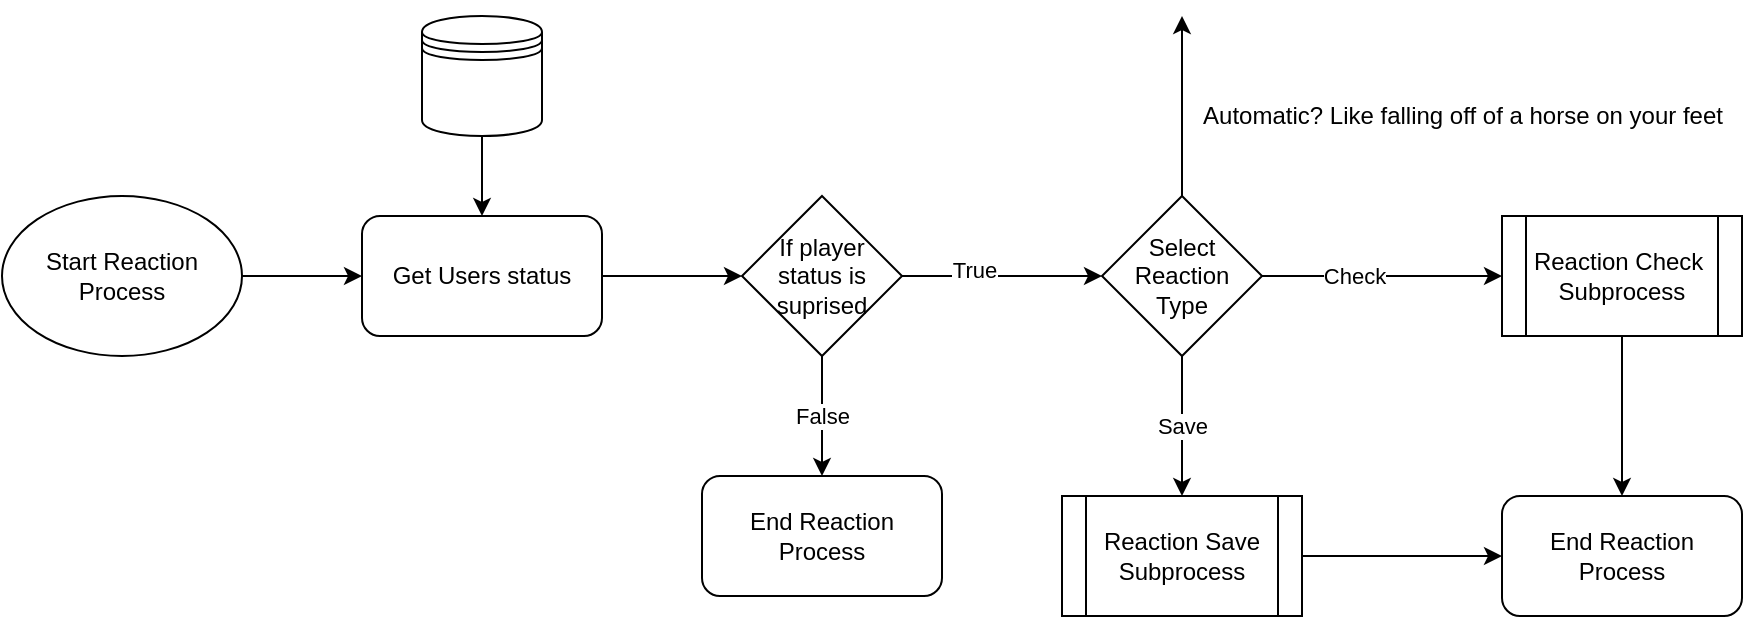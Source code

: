 <mxfile version="13.7.9" type="device"><diagram id="C5RBs43oDa-KdzZeNtuy" name="Page-1"><mxGraphModel dx="1264" dy="592" grid="1" gridSize="10" guides="1" tooltips="1" connect="1" arrows="1" fold="1" page="1" pageScale="1" pageWidth="827" pageHeight="1169" math="0" shadow="0"><root><mxCell id="WIyWlLk6GJQsqaUBKTNV-0"/><mxCell id="WIyWlLk6GJQsqaUBKTNV-1" parent="WIyWlLk6GJQsqaUBKTNV-0"/><mxCell id="TMKWKW0hOw8kPRzNUPPc-3" style="edgeStyle=orthogonalEdgeStyle;rounded=0;orthogonalLoop=1;jettySize=auto;html=1;" edge="1" parent="WIyWlLk6GJQsqaUBKTNV-1" source="TMKWKW0hOw8kPRzNUPPc-0" target="TMKWKW0hOw8kPRzNUPPc-1"><mxGeometry relative="1" as="geometry"/></mxCell><mxCell id="TMKWKW0hOw8kPRzNUPPc-0" value="Start Reaction Process" style="ellipse;whiteSpace=wrap;html=1;" vertex="1" parent="WIyWlLk6GJQsqaUBKTNV-1"><mxGeometry x="60" y="200" width="120" height="80" as="geometry"/></mxCell><mxCell id="TMKWKW0hOw8kPRzNUPPc-6" style="edgeStyle=orthogonalEdgeStyle;rounded=0;orthogonalLoop=1;jettySize=auto;html=1;" edge="1" parent="WIyWlLk6GJQsqaUBKTNV-1" source="TMKWKW0hOw8kPRzNUPPc-1" target="TMKWKW0hOw8kPRzNUPPc-8"><mxGeometry relative="1" as="geometry"><mxPoint x="440" y="240" as="targetPoint"/></mxGeometry></mxCell><mxCell id="TMKWKW0hOw8kPRzNUPPc-1" value="Get Users status" style="rounded=1;whiteSpace=wrap;html=1;" vertex="1" parent="WIyWlLk6GJQsqaUBKTNV-1"><mxGeometry x="240" y="210" width="120" height="60" as="geometry"/></mxCell><mxCell id="TMKWKW0hOw8kPRzNUPPc-5" style="edgeStyle=orthogonalEdgeStyle;rounded=0;orthogonalLoop=1;jettySize=auto;html=1;" edge="1" parent="WIyWlLk6GJQsqaUBKTNV-1" source="TMKWKW0hOw8kPRzNUPPc-4" target="TMKWKW0hOw8kPRzNUPPc-1"><mxGeometry relative="1" as="geometry"/></mxCell><mxCell id="TMKWKW0hOw8kPRzNUPPc-4" value="" style="shape=datastore;whiteSpace=wrap;html=1;" vertex="1" parent="WIyWlLk6GJQsqaUBKTNV-1"><mxGeometry x="270" y="110" width="60" height="60" as="geometry"/></mxCell><mxCell id="TMKWKW0hOw8kPRzNUPPc-9" style="edgeStyle=orthogonalEdgeStyle;rounded=0;orthogonalLoop=1;jettySize=auto;html=1;entryX=0;entryY=0.5;entryDx=0;entryDy=0;" edge="1" parent="WIyWlLk6GJQsqaUBKTNV-1" source="TMKWKW0hOw8kPRzNUPPc-8" target="TMKWKW0hOw8kPRzNUPPc-16"><mxGeometry relative="1" as="geometry"><mxPoint x="760" y="240" as="targetPoint"/></mxGeometry></mxCell><mxCell id="TMKWKW0hOw8kPRzNUPPc-12" value="True" style="edgeLabel;html=1;align=center;verticalAlign=middle;resizable=0;points=[];" vertex="1" connectable="0" parent="TMKWKW0hOw8kPRzNUPPc-9"><mxGeometry x="-0.277" y="3" relative="1" as="geometry"><mxPoint as="offset"/></mxGeometry></mxCell><mxCell id="TMKWKW0hOw8kPRzNUPPc-11" value="False" style="edgeStyle=orthogonalEdgeStyle;rounded=0;orthogonalLoop=1;jettySize=auto;html=1;" edge="1" parent="WIyWlLk6GJQsqaUBKTNV-1" source="TMKWKW0hOw8kPRzNUPPc-8" target="TMKWKW0hOw8kPRzNUPPc-15"><mxGeometry relative="1" as="geometry"><mxPoint x="470" y="360" as="targetPoint"/></mxGeometry></mxCell><mxCell id="TMKWKW0hOw8kPRzNUPPc-8" value="If player status is suprised" style="rhombus;whiteSpace=wrap;html=1;" vertex="1" parent="WIyWlLk6GJQsqaUBKTNV-1"><mxGeometry x="430" y="200" width="80" height="80" as="geometry"/></mxCell><mxCell id="TMKWKW0hOw8kPRzNUPPc-15" value="End Reaction Process" style="rounded=1;whiteSpace=wrap;html=1;" vertex="1" parent="WIyWlLk6GJQsqaUBKTNV-1"><mxGeometry x="410" y="340" width="120" height="60" as="geometry"/></mxCell><mxCell id="TMKWKW0hOw8kPRzNUPPc-17" style="edgeStyle=orthogonalEdgeStyle;rounded=0;orthogonalLoop=1;jettySize=auto;html=1;entryX=0;entryY=0.5;entryDx=0;entryDy=0;" edge="1" parent="WIyWlLk6GJQsqaUBKTNV-1" source="TMKWKW0hOw8kPRzNUPPc-16" target="TMKWKW0hOw8kPRzNUPPc-22"><mxGeometry relative="1" as="geometry"><mxPoint x="790" y="240" as="targetPoint"/></mxGeometry></mxCell><mxCell id="TMKWKW0hOw8kPRzNUPPc-19" value="Check" style="edgeLabel;html=1;align=center;verticalAlign=middle;resizable=0;points=[];" vertex="1" connectable="0" parent="TMKWKW0hOw8kPRzNUPPc-17"><mxGeometry x="-0.24" relative="1" as="geometry"><mxPoint as="offset"/></mxGeometry></mxCell><mxCell id="TMKWKW0hOw8kPRzNUPPc-18" value="Save" style="edgeStyle=orthogonalEdgeStyle;rounded=0;orthogonalLoop=1;jettySize=auto;html=1;exitX=0.5;exitY=1;exitDx=0;exitDy=0;entryX=0.5;entryY=0;entryDx=0;entryDy=0;" edge="1" parent="WIyWlLk6GJQsqaUBKTNV-1" source="TMKWKW0hOw8kPRzNUPPc-16" target="TMKWKW0hOw8kPRzNUPPc-23"><mxGeometry relative="1" as="geometry"><mxPoint x="650" y="360" as="targetPoint"/></mxGeometry></mxCell><mxCell id="TMKWKW0hOw8kPRzNUPPc-20" style="edgeStyle=orthogonalEdgeStyle;rounded=0;orthogonalLoop=1;jettySize=auto;html=1;exitX=0.5;exitY=0;exitDx=0;exitDy=0;" edge="1" parent="WIyWlLk6GJQsqaUBKTNV-1" source="TMKWKW0hOw8kPRzNUPPc-16"><mxGeometry relative="1" as="geometry"><mxPoint x="650" y="110" as="targetPoint"/></mxGeometry></mxCell><mxCell id="TMKWKW0hOw8kPRzNUPPc-16" value="Select Reaction&lt;br&gt;Type" style="rhombus;whiteSpace=wrap;html=1;" vertex="1" parent="WIyWlLk6GJQsqaUBKTNV-1"><mxGeometry x="610" y="200" width="80" height="80" as="geometry"/></mxCell><mxCell id="TMKWKW0hOw8kPRzNUPPc-21" value="Automatic? Like falling off of a horse on your feet" style="text;html=1;align=center;verticalAlign=middle;resizable=0;points=[];autosize=1;" vertex="1" parent="WIyWlLk6GJQsqaUBKTNV-1"><mxGeometry x="650" y="150" width="280" height="20" as="geometry"/></mxCell><mxCell id="TMKWKW0hOw8kPRzNUPPc-25" style="edgeStyle=orthogonalEdgeStyle;rounded=0;orthogonalLoop=1;jettySize=auto;html=1;exitX=0.5;exitY=1;exitDx=0;exitDy=0;entryX=0.5;entryY=0;entryDx=0;entryDy=0;" edge="1" parent="WIyWlLk6GJQsqaUBKTNV-1" source="TMKWKW0hOw8kPRzNUPPc-22" target="TMKWKW0hOw8kPRzNUPPc-24"><mxGeometry relative="1" as="geometry"/></mxCell><mxCell id="TMKWKW0hOw8kPRzNUPPc-22" value="Reaction Check&amp;nbsp;&lt;br&gt;Subprocess" style="shape=process;whiteSpace=wrap;html=1;backgroundOutline=1;" vertex="1" parent="WIyWlLk6GJQsqaUBKTNV-1"><mxGeometry x="810" y="210" width="120" height="60" as="geometry"/></mxCell><mxCell id="TMKWKW0hOw8kPRzNUPPc-26" style="edgeStyle=orthogonalEdgeStyle;rounded=0;orthogonalLoop=1;jettySize=auto;html=1;exitX=1;exitY=0.5;exitDx=0;exitDy=0;" edge="1" parent="WIyWlLk6GJQsqaUBKTNV-1" source="TMKWKW0hOw8kPRzNUPPc-23" target="TMKWKW0hOw8kPRzNUPPc-24"><mxGeometry relative="1" as="geometry"/></mxCell><mxCell id="TMKWKW0hOw8kPRzNUPPc-23" value="Reaction Save Subprocess" style="shape=process;whiteSpace=wrap;html=1;backgroundOutline=1;" vertex="1" parent="WIyWlLk6GJQsqaUBKTNV-1"><mxGeometry x="590" y="350" width="120" height="60" as="geometry"/></mxCell><mxCell id="TMKWKW0hOw8kPRzNUPPc-24" value="End Reaction Process" style="rounded=1;whiteSpace=wrap;html=1;" vertex="1" parent="WIyWlLk6GJQsqaUBKTNV-1"><mxGeometry x="810" y="350" width="120" height="60" as="geometry"/></mxCell></root></mxGraphModel></diagram></mxfile>